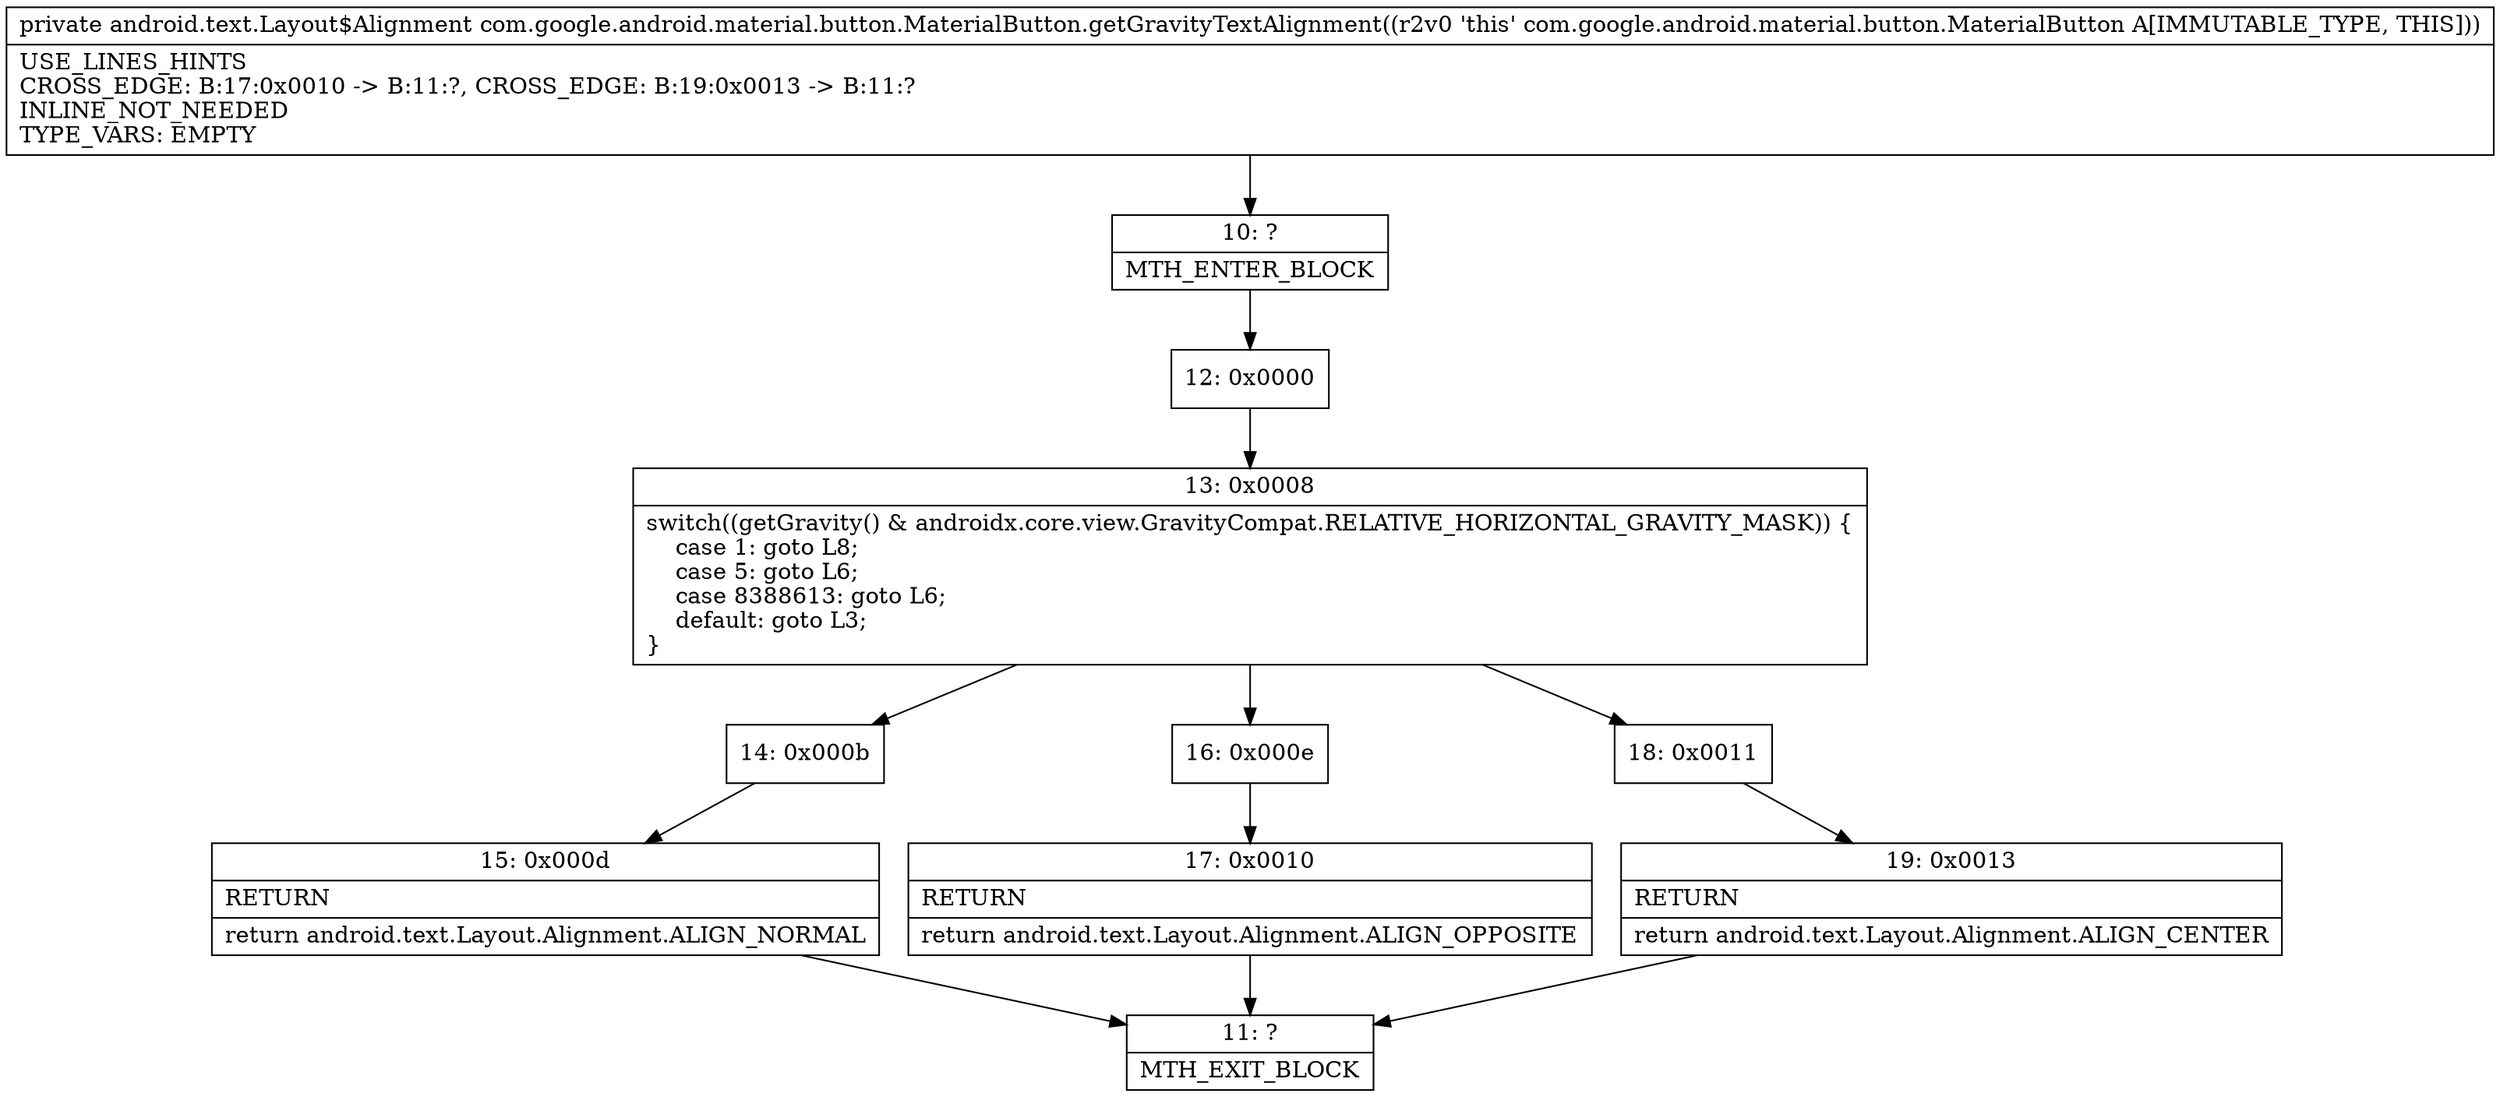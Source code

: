 digraph "CFG forcom.google.android.material.button.MaterialButton.getGravityTextAlignment()Landroid\/text\/Layout$Alignment;" {
Node_10 [shape=record,label="{10\:\ ?|MTH_ENTER_BLOCK\l}"];
Node_12 [shape=record,label="{12\:\ 0x0000}"];
Node_13 [shape=record,label="{13\:\ 0x0008|switch((getGravity() & androidx.core.view.GravityCompat.RELATIVE_HORIZONTAL_GRAVITY_MASK)) \{\l    case 1: goto L8;\l    case 5: goto L6;\l    case 8388613: goto L6;\l    default: goto L3;\l\}\l}"];
Node_14 [shape=record,label="{14\:\ 0x000b}"];
Node_15 [shape=record,label="{15\:\ 0x000d|RETURN\l|return android.text.Layout.Alignment.ALIGN_NORMAL\l}"];
Node_11 [shape=record,label="{11\:\ ?|MTH_EXIT_BLOCK\l}"];
Node_16 [shape=record,label="{16\:\ 0x000e}"];
Node_17 [shape=record,label="{17\:\ 0x0010|RETURN\l|return android.text.Layout.Alignment.ALIGN_OPPOSITE\l}"];
Node_18 [shape=record,label="{18\:\ 0x0011}"];
Node_19 [shape=record,label="{19\:\ 0x0013|RETURN\l|return android.text.Layout.Alignment.ALIGN_CENTER\l}"];
MethodNode[shape=record,label="{private android.text.Layout$Alignment com.google.android.material.button.MaterialButton.getGravityTextAlignment((r2v0 'this' com.google.android.material.button.MaterialButton A[IMMUTABLE_TYPE, THIS]))  | USE_LINES_HINTS\lCROSS_EDGE: B:17:0x0010 \-\> B:11:?, CROSS_EDGE: B:19:0x0013 \-\> B:11:?\lINLINE_NOT_NEEDED\lTYPE_VARS: EMPTY\l}"];
MethodNode -> Node_10;Node_10 -> Node_12;
Node_12 -> Node_13;
Node_13 -> Node_14;
Node_13 -> Node_16;
Node_13 -> Node_18;
Node_14 -> Node_15;
Node_15 -> Node_11;
Node_16 -> Node_17;
Node_17 -> Node_11;
Node_18 -> Node_19;
Node_19 -> Node_11;
}

